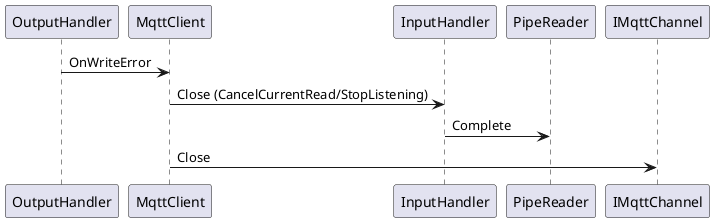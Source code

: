 @startuml OnWriteError
OutputHandler -> MqttClient : OnWriteError
MqttClient -> InputHandler : Close (CancelCurrentRead/StopListening)
InputHandler -> PipeReader : Complete
MqttClient -> IMqttChannel : Close
@enduml

